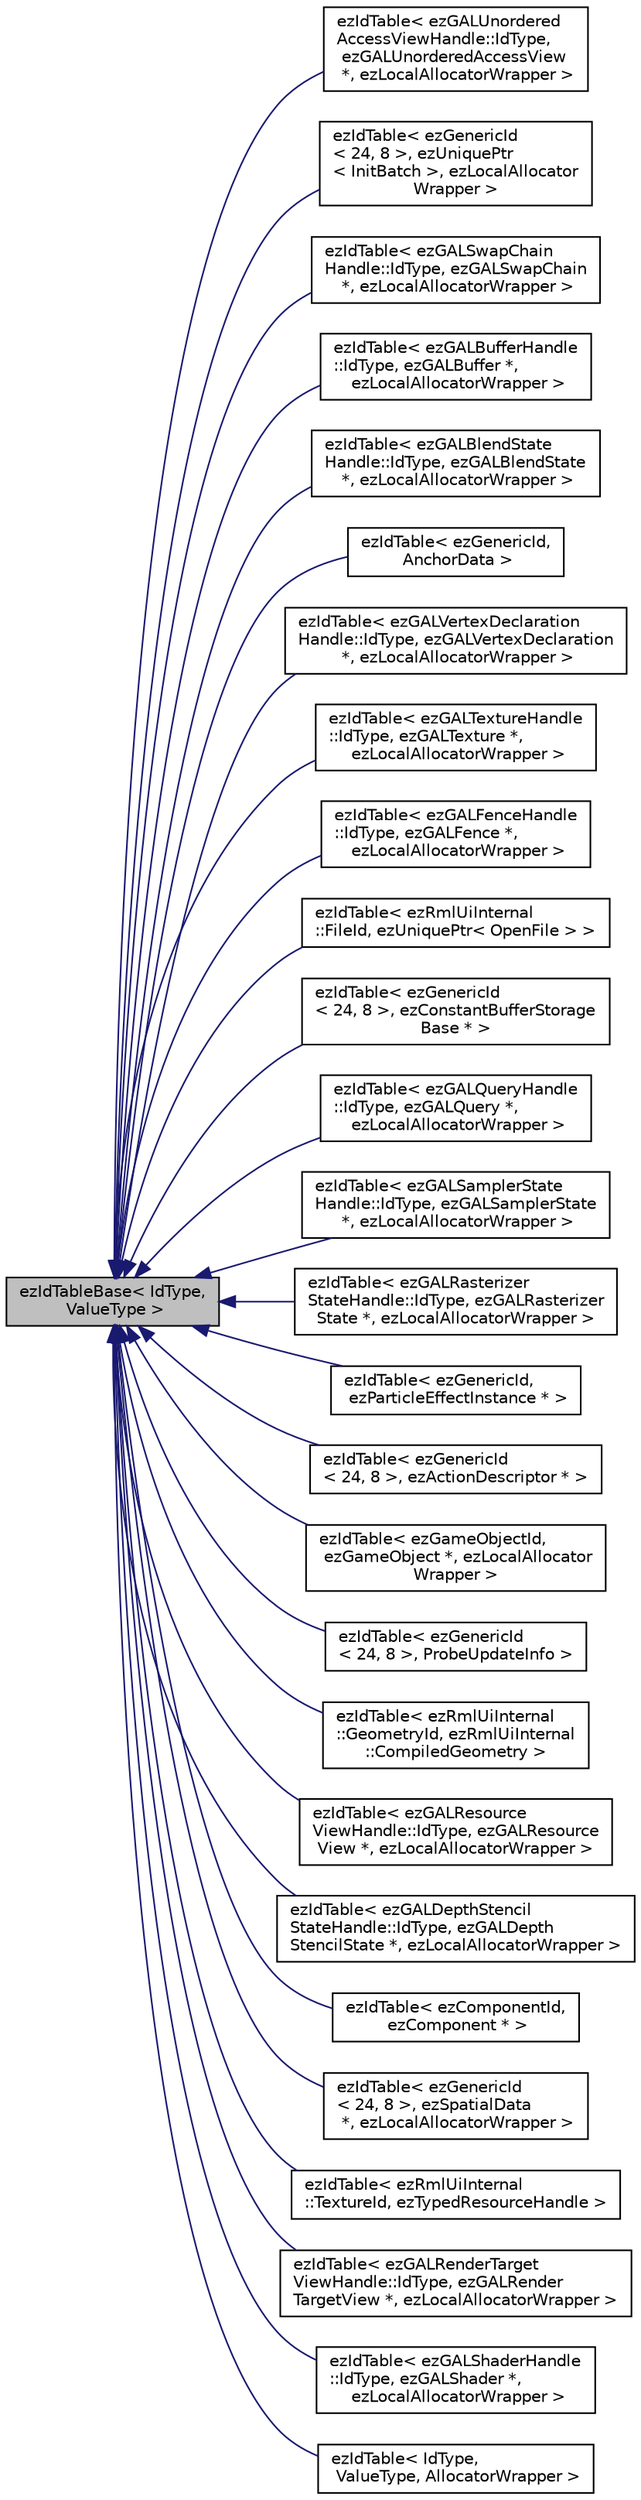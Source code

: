 digraph "ezIdTableBase&lt; IdType, ValueType &gt;"
{
 // LATEX_PDF_SIZE
  edge [fontname="Helvetica",fontsize="10",labelfontname="Helvetica",labelfontsize="10"];
  node [fontname="Helvetica",fontsize="10",shape=record];
  rankdir="LR";
  Node1 [label="ezIdTableBase\< IdType,\l ValueType \>",height=0.2,width=0.4,color="black", fillcolor="grey75", style="filled", fontcolor="black",tooltip="Implementation of an id mapping table which stores id/value pairs."];
  Node1 -> Node2 [dir="back",color="midnightblue",fontsize="10",style="solid",fontname="Helvetica"];
  Node2 [label="ezIdTable\< ezGALUnordered\lAccessViewHandle::IdType,\l ezGALUnorderedAccessView\l *, ezLocalAllocatorWrapper \>",height=0.2,width=0.4,color="black", fillcolor="white", style="filled",URL="$d8/ddb/classez_id_table.htm",tooltip=" "];
  Node1 -> Node3 [dir="back",color="midnightblue",fontsize="10",style="solid",fontname="Helvetica"];
  Node3 [label="ezIdTable\< ezGenericId\l\< 24, 8 \>, ezUniquePtr\l\< InitBatch \>, ezLocalAllocator\lWrapper \>",height=0.2,width=0.4,color="black", fillcolor="white", style="filled",URL="$d8/ddb/classez_id_table.htm",tooltip=" "];
  Node1 -> Node4 [dir="back",color="midnightblue",fontsize="10",style="solid",fontname="Helvetica"];
  Node4 [label="ezIdTable\< ezGALSwapChain\lHandle::IdType, ezGALSwapChain\l *, ezLocalAllocatorWrapper \>",height=0.2,width=0.4,color="black", fillcolor="white", style="filled",URL="$d8/ddb/classez_id_table.htm",tooltip=" "];
  Node1 -> Node5 [dir="back",color="midnightblue",fontsize="10",style="solid",fontname="Helvetica"];
  Node5 [label="ezIdTable\< ezGALBufferHandle\l::IdType, ezGALBuffer *,\l ezLocalAllocatorWrapper \>",height=0.2,width=0.4,color="black", fillcolor="white", style="filled",URL="$d8/ddb/classez_id_table.htm",tooltip=" "];
  Node1 -> Node6 [dir="back",color="midnightblue",fontsize="10",style="solid",fontname="Helvetica"];
  Node6 [label="ezIdTable\< ezGALBlendState\lHandle::IdType, ezGALBlendState\l *, ezLocalAllocatorWrapper \>",height=0.2,width=0.4,color="black", fillcolor="white", style="filled",URL="$d8/ddb/classez_id_table.htm",tooltip=" "];
  Node1 -> Node7 [dir="back",color="midnightblue",fontsize="10",style="solid",fontname="Helvetica"];
  Node7 [label="ezIdTable\< ezGenericId,\l AnchorData \>",height=0.2,width=0.4,color="black", fillcolor="white", style="filled",URL="$d8/ddb/classez_id_table.htm",tooltip=" "];
  Node1 -> Node8 [dir="back",color="midnightblue",fontsize="10",style="solid",fontname="Helvetica"];
  Node8 [label="ezIdTable\< ezGALVertexDeclaration\lHandle::IdType, ezGALVertexDeclaration\l *, ezLocalAllocatorWrapper \>",height=0.2,width=0.4,color="black", fillcolor="white", style="filled",URL="$d8/ddb/classez_id_table.htm",tooltip=" "];
  Node1 -> Node9 [dir="back",color="midnightblue",fontsize="10",style="solid",fontname="Helvetica"];
  Node9 [label="ezIdTable\< ezGALTextureHandle\l::IdType, ezGALTexture *,\l ezLocalAllocatorWrapper \>",height=0.2,width=0.4,color="black", fillcolor="white", style="filled",URL="$d8/ddb/classez_id_table.htm",tooltip=" "];
  Node1 -> Node10 [dir="back",color="midnightblue",fontsize="10",style="solid",fontname="Helvetica"];
  Node10 [label="ezIdTable\< ezGALFenceHandle\l::IdType, ezGALFence *,\l ezLocalAllocatorWrapper \>",height=0.2,width=0.4,color="black", fillcolor="white", style="filled",URL="$d8/ddb/classez_id_table.htm",tooltip=" "];
  Node1 -> Node11 [dir="back",color="midnightblue",fontsize="10",style="solid",fontname="Helvetica"];
  Node11 [label="ezIdTable\< ezRmlUiInternal\l::FileId, ezUniquePtr\< OpenFile \> \>",height=0.2,width=0.4,color="black", fillcolor="white", style="filled",URL="$d8/ddb/classez_id_table.htm",tooltip=" "];
  Node1 -> Node12 [dir="back",color="midnightblue",fontsize="10",style="solid",fontname="Helvetica"];
  Node12 [label="ezIdTable\< ezGenericId\l\< 24, 8 \>, ezConstantBufferStorage\lBase * \>",height=0.2,width=0.4,color="black", fillcolor="white", style="filled",URL="$d8/ddb/classez_id_table.htm",tooltip=" "];
  Node1 -> Node13 [dir="back",color="midnightblue",fontsize="10",style="solid",fontname="Helvetica"];
  Node13 [label="ezIdTable\< ezGALQueryHandle\l::IdType, ezGALQuery *,\l ezLocalAllocatorWrapper \>",height=0.2,width=0.4,color="black", fillcolor="white", style="filled",URL="$d8/ddb/classez_id_table.htm",tooltip=" "];
  Node1 -> Node14 [dir="back",color="midnightblue",fontsize="10",style="solid",fontname="Helvetica"];
  Node14 [label="ezIdTable\< ezGALSamplerState\lHandle::IdType, ezGALSamplerState\l *, ezLocalAllocatorWrapper \>",height=0.2,width=0.4,color="black", fillcolor="white", style="filled",URL="$d8/ddb/classez_id_table.htm",tooltip=" "];
  Node1 -> Node15 [dir="back",color="midnightblue",fontsize="10",style="solid",fontname="Helvetica"];
  Node15 [label="ezIdTable\< ezGALRasterizer\lStateHandle::IdType, ezGALRasterizer\lState *, ezLocalAllocatorWrapper \>",height=0.2,width=0.4,color="black", fillcolor="white", style="filled",URL="$d8/ddb/classez_id_table.htm",tooltip=" "];
  Node1 -> Node16 [dir="back",color="midnightblue",fontsize="10",style="solid",fontname="Helvetica"];
  Node16 [label="ezIdTable\< ezGenericId,\l ezParticleEffectInstance * \>",height=0.2,width=0.4,color="black", fillcolor="white", style="filled",URL="$d8/ddb/classez_id_table.htm",tooltip=" "];
  Node1 -> Node17 [dir="back",color="midnightblue",fontsize="10",style="solid",fontname="Helvetica"];
  Node17 [label="ezIdTable\< ezGenericId\l\< 24, 8 \>, ezActionDescriptor * \>",height=0.2,width=0.4,color="black", fillcolor="white", style="filled",URL="$d8/ddb/classez_id_table.htm",tooltip=" "];
  Node1 -> Node18 [dir="back",color="midnightblue",fontsize="10",style="solid",fontname="Helvetica"];
  Node18 [label="ezIdTable\< ezGameObjectId,\l ezGameObject *, ezLocalAllocator\lWrapper \>",height=0.2,width=0.4,color="black", fillcolor="white", style="filled",URL="$d8/ddb/classez_id_table.htm",tooltip=" "];
  Node1 -> Node19 [dir="back",color="midnightblue",fontsize="10",style="solid",fontname="Helvetica"];
  Node19 [label="ezIdTable\< ezGenericId\l\< 24, 8 \>, ProbeUpdateInfo \>",height=0.2,width=0.4,color="black", fillcolor="white", style="filled",URL="$d8/ddb/classez_id_table.htm",tooltip=" "];
  Node1 -> Node20 [dir="back",color="midnightblue",fontsize="10",style="solid",fontname="Helvetica"];
  Node20 [label="ezIdTable\< ezRmlUiInternal\l::GeometryId, ezRmlUiInternal\l::CompiledGeometry \>",height=0.2,width=0.4,color="black", fillcolor="white", style="filled",URL="$d8/ddb/classez_id_table.htm",tooltip=" "];
  Node1 -> Node21 [dir="back",color="midnightblue",fontsize="10",style="solid",fontname="Helvetica"];
  Node21 [label="ezIdTable\< ezGALResource\lViewHandle::IdType, ezGALResource\lView *, ezLocalAllocatorWrapper \>",height=0.2,width=0.4,color="black", fillcolor="white", style="filled",URL="$d8/ddb/classez_id_table.htm",tooltip=" "];
  Node1 -> Node22 [dir="back",color="midnightblue",fontsize="10",style="solid",fontname="Helvetica"];
  Node22 [label="ezIdTable\< ezGALDepthStencil\lStateHandle::IdType, ezGALDepth\lStencilState *, ezLocalAllocatorWrapper \>",height=0.2,width=0.4,color="black", fillcolor="white", style="filled",URL="$d8/ddb/classez_id_table.htm",tooltip=" "];
  Node1 -> Node23 [dir="back",color="midnightblue",fontsize="10",style="solid",fontname="Helvetica"];
  Node23 [label="ezIdTable\< ezComponentId,\l ezComponent * \>",height=0.2,width=0.4,color="black", fillcolor="white", style="filled",URL="$d8/ddb/classez_id_table.htm",tooltip=" "];
  Node1 -> Node24 [dir="back",color="midnightblue",fontsize="10",style="solid",fontname="Helvetica"];
  Node24 [label="ezIdTable\< ezGenericId\l\< 24, 8 \>, ezSpatialData\l *, ezLocalAllocatorWrapper \>",height=0.2,width=0.4,color="black", fillcolor="white", style="filled",URL="$d8/ddb/classez_id_table.htm",tooltip=" "];
  Node1 -> Node25 [dir="back",color="midnightblue",fontsize="10",style="solid",fontname="Helvetica"];
  Node25 [label="ezIdTable\< ezRmlUiInternal\l::TextureId, ezTypedResourceHandle \>",height=0.2,width=0.4,color="black", fillcolor="white", style="filled",URL="$d8/ddb/classez_id_table.htm",tooltip=" "];
  Node1 -> Node26 [dir="back",color="midnightblue",fontsize="10",style="solid",fontname="Helvetica"];
  Node26 [label="ezIdTable\< ezGALRenderTarget\lViewHandle::IdType, ezGALRender\lTargetView *, ezLocalAllocatorWrapper \>",height=0.2,width=0.4,color="black", fillcolor="white", style="filled",URL="$d8/ddb/classez_id_table.htm",tooltip=" "];
  Node1 -> Node27 [dir="back",color="midnightblue",fontsize="10",style="solid",fontname="Helvetica"];
  Node27 [label="ezIdTable\< ezGALShaderHandle\l::IdType, ezGALShader *,\l ezLocalAllocatorWrapper \>",height=0.2,width=0.4,color="black", fillcolor="white", style="filled",URL="$d8/ddb/classez_id_table.htm",tooltip=" "];
  Node1 -> Node28 [dir="back",color="midnightblue",fontsize="10",style="solid",fontname="Helvetica"];
  Node28 [label="ezIdTable\< IdType,\l ValueType, AllocatorWrapper \>",height=0.2,width=0.4,color="black", fillcolor="white", style="filled",URL="$d8/ddb/classez_id_table.htm",tooltip=" "];
}
